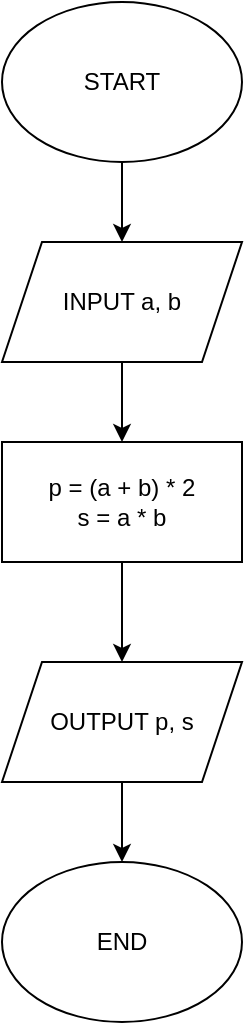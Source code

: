 <mxfile version="20.8.2" type="device"><diagram id="3kkiB3p2odXhYvvNYL6z" name="Trang-1"><mxGraphModel dx="1173" dy="569" grid="1" gridSize="10" guides="1" tooltips="1" connect="1" arrows="1" fold="1" page="1" pageScale="1" pageWidth="827" pageHeight="1169" math="0" shadow="0"><root><mxCell id="0"/><mxCell id="1" parent="0"/><mxCell id="imWwllBW1pzTJpjIEAzU-5" style="edgeStyle=orthogonalEdgeStyle;rounded=0;orthogonalLoop=1;jettySize=auto;html=1;exitX=0.5;exitY=1;exitDx=0;exitDy=0;" edge="1" parent="1" source="imWwllBW1pzTJpjIEAzU-1" target="imWwllBW1pzTJpjIEAzU-2"><mxGeometry relative="1" as="geometry"/></mxCell><mxCell id="imWwllBW1pzTJpjIEAzU-1" value="START" style="ellipse;whiteSpace=wrap;html=1;" vertex="1" parent="1"><mxGeometry x="354" y="50" width="120" height="80" as="geometry"/></mxCell><mxCell id="imWwllBW1pzTJpjIEAzU-7" style="edgeStyle=orthogonalEdgeStyle;rounded=0;orthogonalLoop=1;jettySize=auto;html=1;exitX=0.5;exitY=1;exitDx=0;exitDy=0;entryX=0.5;entryY=0;entryDx=0;entryDy=0;" edge="1" parent="1" source="imWwllBW1pzTJpjIEAzU-2" target="imWwllBW1pzTJpjIEAzU-3"><mxGeometry relative="1" as="geometry"/></mxCell><mxCell id="imWwllBW1pzTJpjIEAzU-2" value="INPUT a, b" style="shape=parallelogram;perimeter=parallelogramPerimeter;whiteSpace=wrap;html=1;fixedSize=1;" vertex="1" parent="1"><mxGeometry x="354" y="170" width="120" height="60" as="geometry"/></mxCell><mxCell id="imWwllBW1pzTJpjIEAzU-8" style="edgeStyle=orthogonalEdgeStyle;rounded=0;orthogonalLoop=1;jettySize=auto;html=1;exitX=0.5;exitY=1;exitDx=0;exitDy=0;entryX=0.5;entryY=0;entryDx=0;entryDy=0;" edge="1" parent="1" source="imWwllBW1pzTJpjIEAzU-3" target="imWwllBW1pzTJpjIEAzU-4"><mxGeometry relative="1" as="geometry"/></mxCell><mxCell id="imWwllBW1pzTJpjIEAzU-3" value="p = (a + b) * 2&lt;br&gt;s = a * b" style="rounded=0;whiteSpace=wrap;html=1;" vertex="1" parent="1"><mxGeometry x="354" y="270" width="120" height="60" as="geometry"/></mxCell><mxCell id="imWwllBW1pzTJpjIEAzU-9" style="edgeStyle=orthogonalEdgeStyle;rounded=0;orthogonalLoop=1;jettySize=auto;html=1;exitX=0.5;exitY=1;exitDx=0;exitDy=0;entryX=0.5;entryY=0;entryDx=0;entryDy=0;" edge="1" parent="1" source="imWwllBW1pzTJpjIEAzU-4" target="imWwllBW1pzTJpjIEAzU-6"><mxGeometry relative="1" as="geometry"/></mxCell><mxCell id="imWwllBW1pzTJpjIEAzU-4" value="OUTPUT p, s" style="shape=parallelogram;perimeter=parallelogramPerimeter;whiteSpace=wrap;html=1;fixedSize=1;" vertex="1" parent="1"><mxGeometry x="354" y="380" width="120" height="60" as="geometry"/></mxCell><mxCell id="imWwllBW1pzTJpjIEAzU-6" value="END" style="ellipse;whiteSpace=wrap;html=1;" vertex="1" parent="1"><mxGeometry x="354" y="480" width="120" height="80" as="geometry"/></mxCell></root></mxGraphModel></diagram></mxfile>
